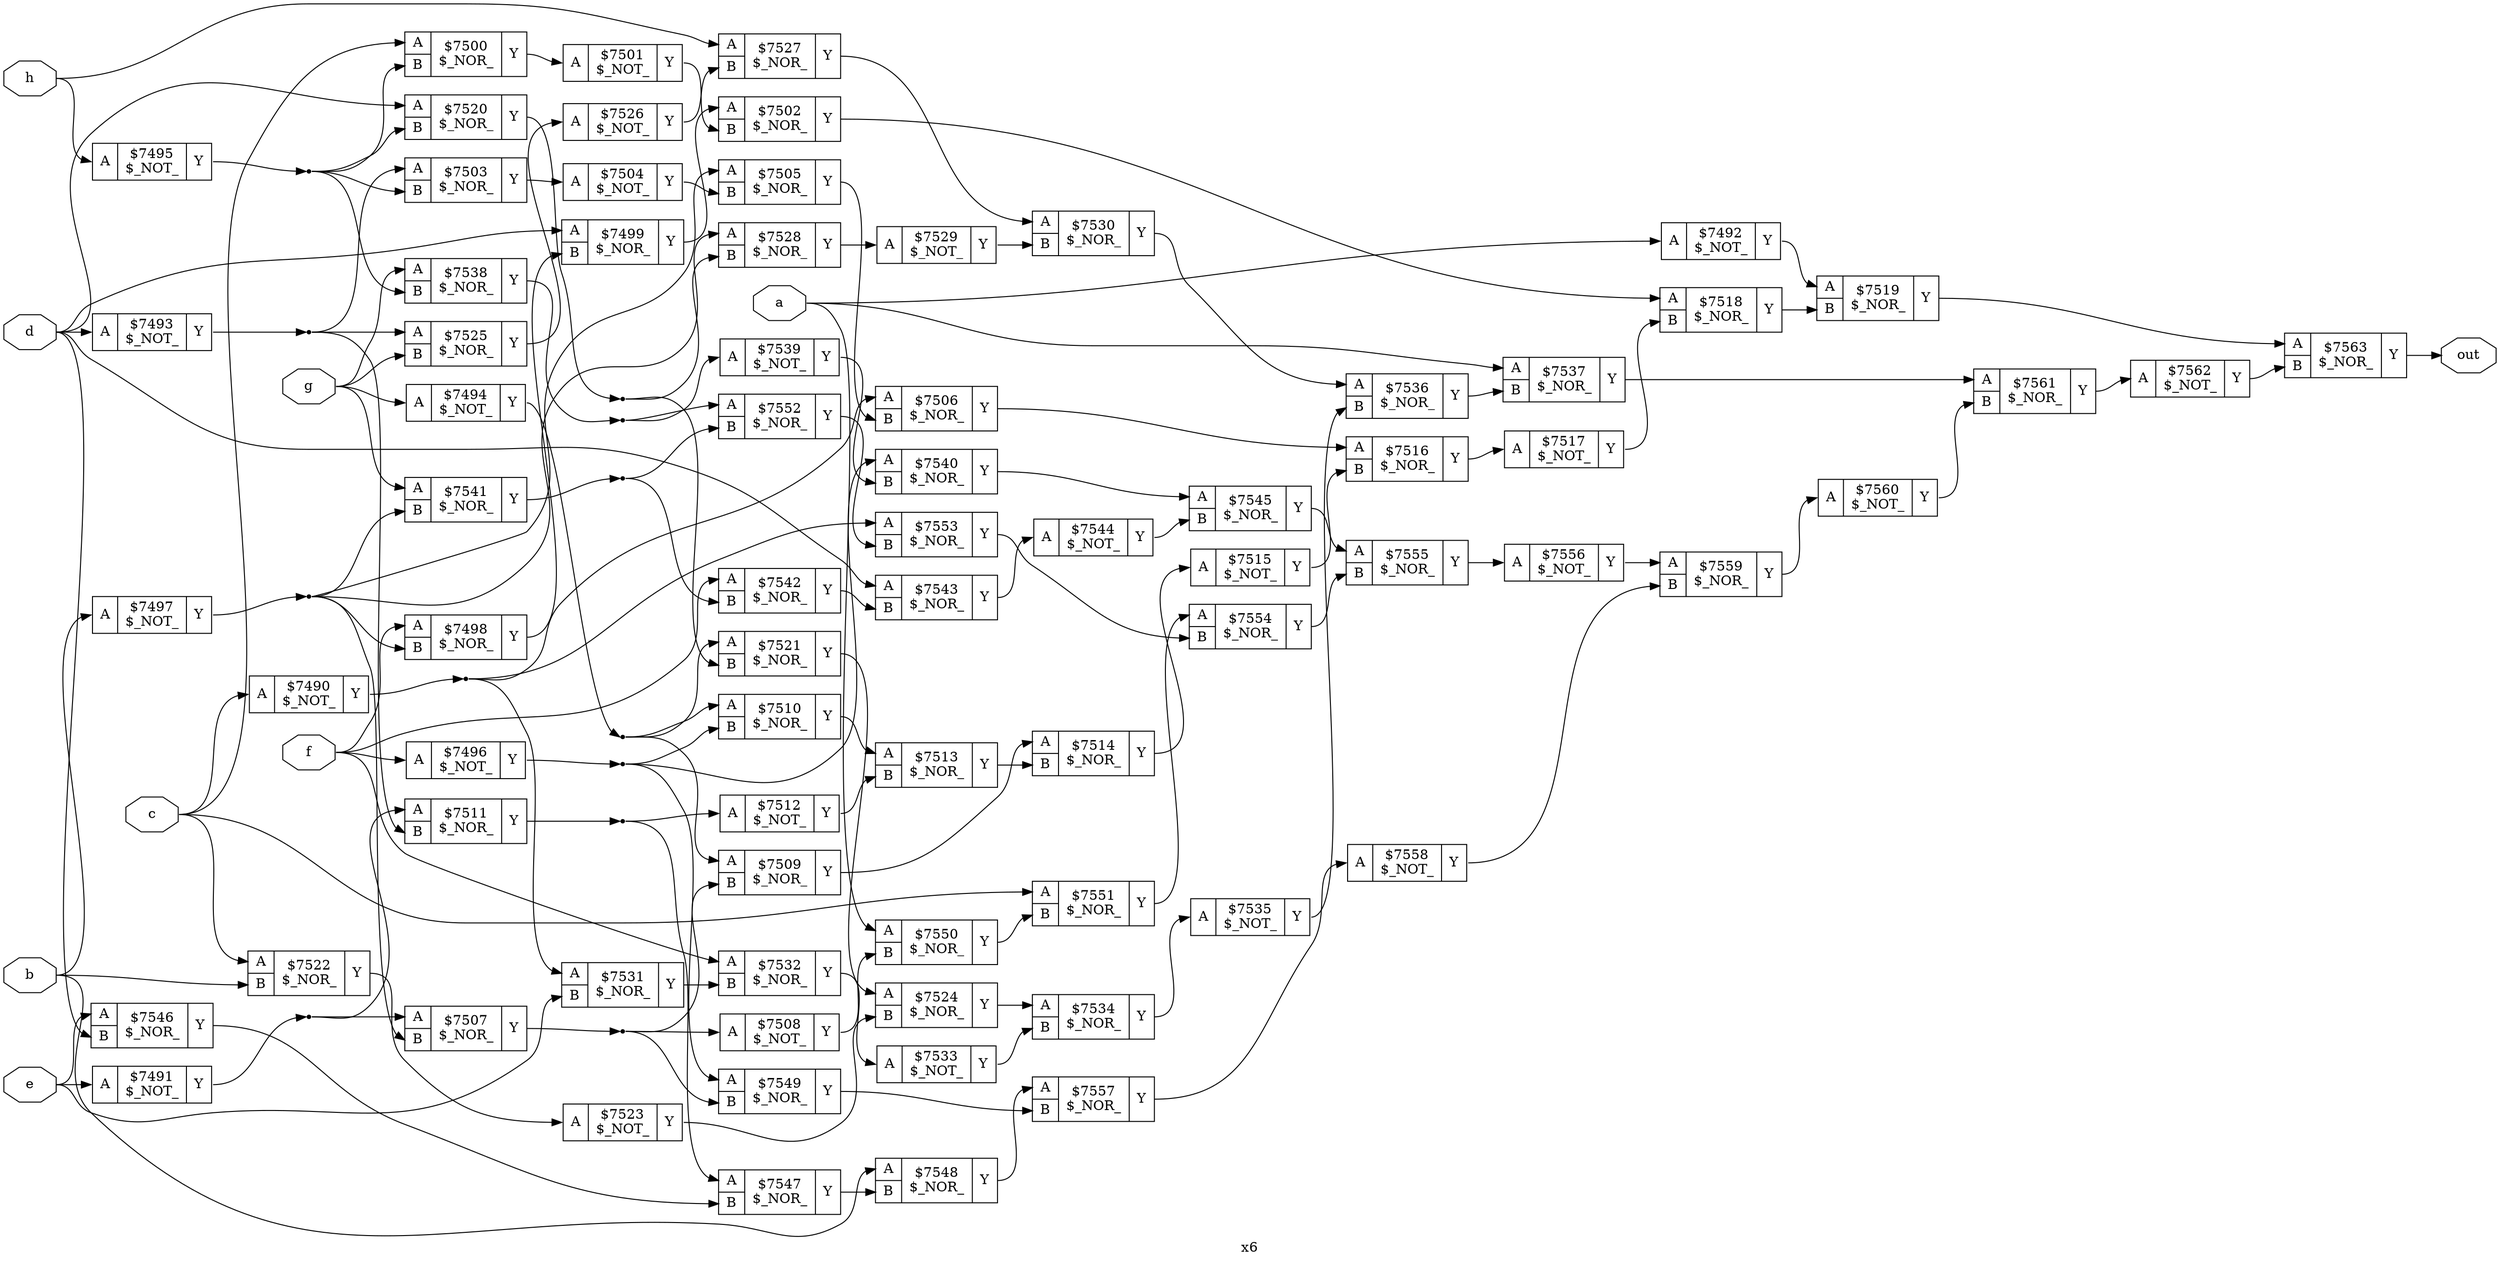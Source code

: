 digraph "x6" {
label="x6";
rankdir="LR";
remincross=true;
n74 [ shape=octagon, label="a", color="black", fontcolor="black" ];
n75 [ shape=octagon, label="b", color="black", fontcolor="black" ];
n76 [ shape=octagon, label="c", color="black", fontcolor="black" ];
n77 [ shape=octagon, label="d", color="black", fontcolor="black" ];
n78 [ shape=octagon, label="e", color="black", fontcolor="black" ];
n79 [ shape=octagon, label="f", color="black", fontcolor="black" ];
n80 [ shape=octagon, label="g", color="black", fontcolor="black" ];
n81 [ shape=octagon, label="h", color="black", fontcolor="black" ];
n82 [ shape=octagon, label="out", color="black", fontcolor="black" ];
c85 [ shape=record, label="{{<p83> A}|$7490\n$_NOT_|{<p84> Y}}" ];
c86 [ shape=record, label="{{<p83> A}|$7491\n$_NOT_|{<p84> Y}}" ];
c87 [ shape=record, label="{{<p83> A}|$7492\n$_NOT_|{<p84> Y}}" ];
c88 [ shape=record, label="{{<p83> A}|$7493\n$_NOT_|{<p84> Y}}" ];
c89 [ shape=record, label="{{<p83> A}|$7494\n$_NOT_|{<p84> Y}}" ];
c90 [ shape=record, label="{{<p83> A}|$7495\n$_NOT_|{<p84> Y}}" ];
c91 [ shape=record, label="{{<p83> A}|$7496\n$_NOT_|{<p84> Y}}" ];
c92 [ shape=record, label="{{<p83> A}|$7497\n$_NOT_|{<p84> Y}}" ];
c94 [ shape=record, label="{{<p83> A|<p93> B}|$7498\n$_NOR_|{<p84> Y}}" ];
c95 [ shape=record, label="{{<p83> A|<p93> B}|$7499\n$_NOR_|{<p84> Y}}" ];
c96 [ shape=record, label="{{<p83> A|<p93> B}|$7500\n$_NOR_|{<p84> Y}}" ];
c97 [ shape=record, label="{{<p83> A}|$7501\n$_NOT_|{<p84> Y}}" ];
c98 [ shape=record, label="{{<p83> A|<p93> B}|$7502\n$_NOR_|{<p84> Y}}" ];
c99 [ shape=record, label="{{<p83> A|<p93> B}|$7503\n$_NOR_|{<p84> Y}}" ];
c100 [ shape=record, label="{{<p83> A}|$7504\n$_NOT_|{<p84> Y}}" ];
c101 [ shape=record, label="{{<p83> A|<p93> B}|$7505\n$_NOR_|{<p84> Y}}" ];
c102 [ shape=record, label="{{<p83> A|<p93> B}|$7506\n$_NOR_|{<p84> Y}}" ];
c103 [ shape=record, label="{{<p83> A|<p93> B}|$7507\n$_NOR_|{<p84> Y}}" ];
c104 [ shape=record, label="{{<p83> A}|$7508\n$_NOT_|{<p84> Y}}" ];
c105 [ shape=record, label="{{<p83> A|<p93> B}|$7509\n$_NOR_|{<p84> Y}}" ];
c106 [ shape=record, label="{{<p83> A|<p93> B}|$7510\n$_NOR_|{<p84> Y}}" ];
c107 [ shape=record, label="{{<p83> A|<p93> B}|$7511\n$_NOR_|{<p84> Y}}" ];
c108 [ shape=record, label="{{<p83> A}|$7512\n$_NOT_|{<p84> Y}}" ];
c109 [ shape=record, label="{{<p83> A|<p93> B}|$7513\n$_NOR_|{<p84> Y}}" ];
c110 [ shape=record, label="{{<p83> A|<p93> B}|$7514\n$_NOR_|{<p84> Y}}" ];
c111 [ shape=record, label="{{<p83> A}|$7515\n$_NOT_|{<p84> Y}}" ];
c112 [ shape=record, label="{{<p83> A|<p93> B}|$7516\n$_NOR_|{<p84> Y}}" ];
c113 [ shape=record, label="{{<p83> A}|$7517\n$_NOT_|{<p84> Y}}" ];
c114 [ shape=record, label="{{<p83> A|<p93> B}|$7518\n$_NOR_|{<p84> Y}}" ];
c115 [ shape=record, label="{{<p83> A|<p93> B}|$7519\n$_NOR_|{<p84> Y}}" ];
c116 [ shape=record, label="{{<p83> A|<p93> B}|$7520\n$_NOR_|{<p84> Y}}" ];
c117 [ shape=record, label="{{<p83> A|<p93> B}|$7521\n$_NOR_|{<p84> Y}}" ];
c118 [ shape=record, label="{{<p83> A|<p93> B}|$7522\n$_NOR_|{<p84> Y}}" ];
c119 [ shape=record, label="{{<p83> A}|$7523\n$_NOT_|{<p84> Y}}" ];
c120 [ shape=record, label="{{<p83> A|<p93> B}|$7524\n$_NOR_|{<p84> Y}}" ];
c121 [ shape=record, label="{{<p83> A|<p93> B}|$7525\n$_NOR_|{<p84> Y}}" ];
c122 [ shape=record, label="{{<p83> A}|$7526\n$_NOT_|{<p84> Y}}" ];
c123 [ shape=record, label="{{<p83> A|<p93> B}|$7527\n$_NOR_|{<p84> Y}}" ];
c124 [ shape=record, label="{{<p83> A|<p93> B}|$7528\n$_NOR_|{<p84> Y}}" ];
c125 [ shape=record, label="{{<p83> A}|$7529\n$_NOT_|{<p84> Y}}" ];
c126 [ shape=record, label="{{<p83> A|<p93> B}|$7530\n$_NOR_|{<p84> Y}}" ];
c127 [ shape=record, label="{{<p83> A|<p93> B}|$7531\n$_NOR_|{<p84> Y}}" ];
c128 [ shape=record, label="{{<p83> A|<p93> B}|$7532\n$_NOR_|{<p84> Y}}" ];
c129 [ shape=record, label="{{<p83> A}|$7533\n$_NOT_|{<p84> Y}}" ];
c130 [ shape=record, label="{{<p83> A|<p93> B}|$7534\n$_NOR_|{<p84> Y}}" ];
c131 [ shape=record, label="{{<p83> A}|$7535\n$_NOT_|{<p84> Y}}" ];
c132 [ shape=record, label="{{<p83> A|<p93> B}|$7536\n$_NOR_|{<p84> Y}}" ];
c133 [ shape=record, label="{{<p83> A|<p93> B}|$7537\n$_NOR_|{<p84> Y}}" ];
c134 [ shape=record, label="{{<p83> A|<p93> B}|$7538\n$_NOR_|{<p84> Y}}" ];
c135 [ shape=record, label="{{<p83> A}|$7539\n$_NOT_|{<p84> Y}}" ];
c136 [ shape=record, label="{{<p83> A|<p93> B}|$7540\n$_NOR_|{<p84> Y}}" ];
c137 [ shape=record, label="{{<p83> A|<p93> B}|$7541\n$_NOR_|{<p84> Y}}" ];
c138 [ shape=record, label="{{<p83> A|<p93> B}|$7542\n$_NOR_|{<p84> Y}}" ];
c139 [ shape=record, label="{{<p83> A|<p93> B}|$7543\n$_NOR_|{<p84> Y}}" ];
c140 [ shape=record, label="{{<p83> A}|$7544\n$_NOT_|{<p84> Y}}" ];
c141 [ shape=record, label="{{<p83> A|<p93> B}|$7545\n$_NOR_|{<p84> Y}}" ];
c142 [ shape=record, label="{{<p83> A|<p93> B}|$7546\n$_NOR_|{<p84> Y}}" ];
c143 [ shape=record, label="{{<p83> A|<p93> B}|$7547\n$_NOR_|{<p84> Y}}" ];
c144 [ shape=record, label="{{<p83> A|<p93> B}|$7548\n$_NOR_|{<p84> Y}}" ];
c145 [ shape=record, label="{{<p83> A|<p93> B}|$7549\n$_NOR_|{<p84> Y}}" ];
c146 [ shape=record, label="{{<p83> A|<p93> B}|$7550\n$_NOR_|{<p84> Y}}" ];
c147 [ shape=record, label="{{<p83> A|<p93> B}|$7551\n$_NOR_|{<p84> Y}}" ];
c148 [ shape=record, label="{{<p83> A|<p93> B}|$7552\n$_NOR_|{<p84> Y}}" ];
c149 [ shape=record, label="{{<p83> A|<p93> B}|$7553\n$_NOR_|{<p84> Y}}" ];
c150 [ shape=record, label="{{<p83> A|<p93> B}|$7554\n$_NOR_|{<p84> Y}}" ];
c151 [ shape=record, label="{{<p83> A|<p93> B}|$7555\n$_NOR_|{<p84> Y}}" ];
c152 [ shape=record, label="{{<p83> A}|$7556\n$_NOT_|{<p84> Y}}" ];
c153 [ shape=record, label="{{<p83> A|<p93> B}|$7557\n$_NOR_|{<p84> Y}}" ];
c154 [ shape=record, label="{{<p83> A}|$7558\n$_NOT_|{<p84> Y}}" ];
c155 [ shape=record, label="{{<p83> A|<p93> B}|$7559\n$_NOR_|{<p84> Y}}" ];
c156 [ shape=record, label="{{<p83> A}|$7560\n$_NOT_|{<p84> Y}}" ];
c157 [ shape=record, label="{{<p83> A|<p93> B}|$7561\n$_NOR_|{<p84> Y}}" ];
c158 [ shape=record, label="{{<p83> A}|$7562\n$_NOT_|{<p84> Y}}" ];
c159 [ shape=record, label="{{<p83> A|<p93> B}|$7563\n$_NOR_|{<p84> Y}}" ];
n1 [ shape=point ];
c85:p84:e -> n1:w [color="black", label=""];
n1:e -> c102:p83:w [color="black", label=""];
n1:e -> c127:p83:w [color="black", label=""];
n1:e -> c149:p83:w [color="black", label=""];
c95:p84:e -> c98:p83:w [color="black", label=""];
c96:p84:e -> c97:p83:w [color="black", label=""];
c97:p84:e -> c98:p93:w [color="black", label=""];
c98:p84:e -> c114:p83:w [color="black", label=""];
c99:p84:e -> c100:p83:w [color="black", label=""];
c100:p84:e -> c101:p93:w [color="black", label=""];
c101:p84:e -> c102:p93:w [color="black", label=""];
c102:p84:e -> c112:p83:w [color="black", label=""];
n18 [ shape=point ];
c103:p84:e -> n18:w [color="black", label=""];
n18:e -> c104:p83:w [color="black", label=""];
n18:e -> c105:p93:w [color="black", label=""];
n18:e -> c145:p93:w [color="black", label=""];
c104:p84:e -> c146:p93:w [color="black", label=""];
n2 [ shape=point ];
c86:p84:e -> n2:w [color="black", label=""];
n2:e -> c103:p83:w [color="black", label=""];
n2:e -> c107:p83:w [color="black", label=""];
c105:p84:e -> c110:p83:w [color="black", label=""];
c106:p84:e -> c109:p83:w [color="black", label=""];
n22 [ shape=point ];
c107:p84:e -> n22:w [color="black", label=""];
n22:e -> c108:p83:w [color="black", label=""];
n22:e -> c143:p83:w [color="black", label=""];
c108:p84:e -> c109:p93:w [color="black", label=""];
c109:p84:e -> c110:p93:w [color="black", label=""];
c110:p84:e -> c111:p83:w [color="black", label=""];
c111:p84:e -> c112:p93:w [color="black", label=""];
c112:p84:e -> c113:p83:w [color="black", label=""];
c113:p84:e -> c114:p93:w [color="black", label=""];
c114:p84:e -> c115:p93:w [color="black", label=""];
c87:p84:e -> c115:p83:w [color="black", label=""];
c115:p84:e -> c159:p83:w [color="black", label=""];
n31 [ shape=point ];
c116:p84:e -> n31:w [color="black", label=""];
n31:e -> c117:p93:w [color="black", label=""];
n31:e -> c124:p93:w [color="black", label=""];
c117:p84:e -> c120:p83:w [color="black", label=""];
c118:p84:e -> c119:p83:w [color="black", label=""];
c119:p84:e -> c120:p93:w [color="black", label=""];
c120:p84:e -> c130:p83:w [color="black", label=""];
c121:p84:e -> c122:p83:w [color="black", label=""];
c122:p84:e -> c123:p93:w [color="black", label=""];
c123:p84:e -> c126:p83:w [color="black", label=""];
c124:p84:e -> c125:p83:w [color="black", label=""];
n4 [ shape=point ];
c88:p84:e -> n4:w [color="black", label=""];
n4:e -> c107:p93:w [color="black", label=""];
n4:e -> c121:p83:w [color="black", label=""];
n4:e -> c99:p83:w [color="black", label=""];
c125:p84:e -> c126:p93:w [color="black", label=""];
c126:p84:e -> c132:p83:w [color="black", label=""];
c127:p84:e -> c128:p93:w [color="black", label=""];
c128:p84:e -> c129:p83:w [color="black", label=""];
c129:p84:e -> c130:p93:w [color="black", label=""];
c130:p84:e -> c131:p83:w [color="black", label=""];
c131:p84:e -> c132:p93:w [color="black", label=""];
c132:p84:e -> c133:p93:w [color="black", label=""];
c133:p84:e -> c157:p83:w [color="black", label=""];
n49 [ shape=point ];
c134:p84:e -> n49:w [color="black", label=""];
n49:e -> c135:p83:w [color="black", label=""];
n49:e -> c148:p83:w [color="black", label=""];
n5 [ shape=point ];
c89:p84:e -> n5:w [color="black", label=""];
n5:e -> c105:p83:w [color="black", label=""];
n5:e -> c106:p83:w [color="black", label=""];
n5:e -> c117:p83:w [color="black", label=""];
c135:p84:e -> c136:p93:w [color="black", label=""];
c136:p84:e -> c141:p83:w [color="black", label=""];
n52 [ shape=point ];
c137:p84:e -> n52:w [color="black", label=""];
n52:e -> c138:p93:w [color="black", label=""];
n52:e -> c148:p93:w [color="black", label=""];
c138:p84:e -> c139:p93:w [color="black", label=""];
c139:p84:e -> c140:p83:w [color="black", label=""];
c140:p84:e -> c141:p93:w [color="black", label=""];
c141:p84:e -> c151:p83:w [color="black", label=""];
c142:p84:e -> c143:p93:w [color="black", label=""];
c143:p84:e -> c144:p93:w [color="black", label=""];
c144:p84:e -> c153:p83:w [color="black", label=""];
n6 [ shape=point ];
c90:p84:e -> n6:w [color="black", label=""];
n6:e -> c116:p93:w [color="black", label=""];
n6:e -> c134:p93:w [color="black", label=""];
n6:e -> c96:p93:w [color="black", label=""];
n6:e -> c99:p93:w [color="black", label=""];
c145:p84:e -> c153:p93:w [color="black", label=""];
c146:p84:e -> c147:p93:w [color="black", label=""];
c147:p84:e -> c150:p83:w [color="black", label=""];
c148:p84:e -> c149:p93:w [color="black", label=""];
c149:p84:e -> c150:p93:w [color="black", label=""];
c150:p84:e -> c151:p93:w [color="black", label=""];
c151:p84:e -> c152:p83:w [color="black", label=""];
c152:p84:e -> c155:p83:w [color="black", label=""];
c153:p84:e -> c154:p83:w [color="black", label=""];
c154:p84:e -> c155:p93:w [color="black", label=""];
n7 [ shape=point ];
c91:p84:e -> n7:w [color="black", label=""];
n7:e -> c106:p93:w [color="black", label=""];
n7:e -> c136:p83:w [color="black", label=""];
n7:e -> c145:p83:w [color="black", label=""];
c155:p84:e -> c156:p83:w [color="black", label=""];
c156:p84:e -> c157:p93:w [color="black", label=""];
c157:p84:e -> c158:p83:w [color="black", label=""];
c158:p84:e -> c159:p93:w [color="black", label=""];
n74:e -> c133:p83:w [color="black", label=""];
n74:e -> c146:p83:w [color="black", label=""];
n74:e -> c87:p83:w [color="black", label=""];
n75:e -> c118:p93:w [color="black", label=""];
n75:e -> c144:p83:w [color="black", label=""];
n75:e -> c92:p83:w [color="black", label=""];
n76:e -> c118:p83:w [color="black", label=""];
n76:e -> c147:p83:w [color="black", label=""];
n76:e -> c85:p83:w [color="black", label=""];
n76:e -> c96:p83:w [color="black", label=""];
n77:e -> c116:p83:w [color="black", label=""];
n77:e -> c139:p83:w [color="black", label=""];
n77:e -> c142:p93:w [color="black", label=""];
n77:e -> c88:p83:w [color="black", label=""];
n77:e -> c95:p83:w [color="black", label=""];
n78:e -> c127:p93:w [color="black", label=""];
n78:e -> c142:p83:w [color="black", label=""];
n78:e -> c86:p83:w [color="black", label=""];
n79:e -> c128:p83:w [color="black", label=""];
n79:e -> c138:p83:w [color="black", label=""];
n79:e -> c91:p83:w [color="black", label=""];
n79:e -> c94:p83:w [color="black", label=""];
n8 [ shape=point ];
c92:p84:e -> n8:w [color="black", label=""];
n8:e -> c101:p83:w [color="black", label=""];
n8:e -> c103:p93:w [color="black", label=""];
n8:e -> c124:p83:w [color="black", label=""];
n8:e -> c137:p93:w [color="black", label=""];
n8:e -> c94:p93:w [color="black", label=""];
n80:e -> c121:p93:w [color="black", label=""];
n80:e -> c134:p83:w [color="black", label=""];
n80:e -> c137:p83:w [color="black", label=""];
n80:e -> c89:p83:w [color="black", label=""];
n81:e -> c123:p83:w [color="black", label=""];
n81:e -> c90:p83:w [color="black", label=""];
c159:p84:e -> n82:w [color="black", label=""];
c94:p84:e -> c95:p93:w [color="black", label=""];
}

